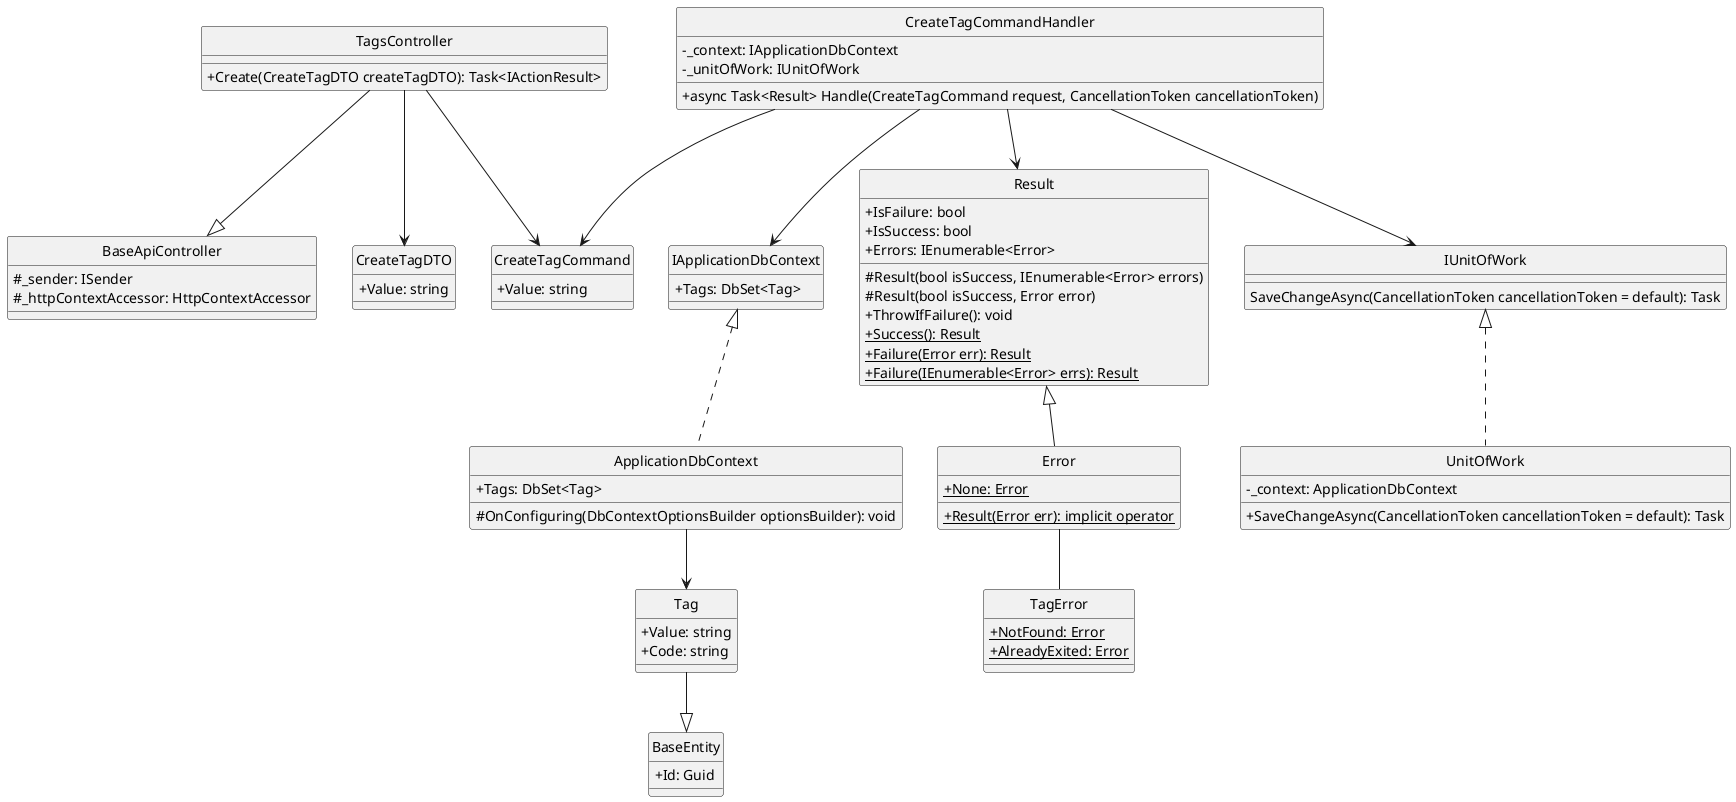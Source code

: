 @startuml 
hide circle
skinparam classAttributeIconSize 0

class BaseApiController {
    #_sender: ISender
    #_httpContextAccessor: HttpContextAccessor
}

class TagsController {
    +Create(CreateTagDTO createTagDTO): Task<IActionResult>
}

class CreateTagCommand {
    +Value: string
}

class CreateTagCommandHandler {
    -_context: IApplicationDbContext
    -_unitOfWork: IUnitOfWork
    +async Task<Result> Handle(CreateTagCommand request, CancellationToken cancellationToken)
}

class IApplicationDbContext {
    +Tags: DbSet<Tag> 
}

class ApplicationDbContext {
    +Tags: DbSet<Tag>
    #OnConfiguring(DbContextOptionsBuilder optionsBuilder): void
}

class Result {
    +IsFailure: bool
    +IsSuccess: bool
    +Errors: IEnumerable<Error> 
    #Result(bool isSuccess, IEnumerable<Error> errors)
    #Result(bool isSuccess, Error error)
    +ThrowIfFailure(): void
    +{static} Success(): Result
    +{static} Failure(Error err): Result
    +{static} Failure(IEnumerable<Error> errs): Result
}

class Error {
    +{static} None: Error
    +{static} Result(Error err): implicit operator
}

class IUnitOfWork {
    SaveChangeAsync(CancellationToken cancellationToken = default): Task
}

class UnitOfWork {
    -_context: ApplicationDbContext
    +SaveChangeAsync(CancellationToken cancellationToken = default): Task
}

class TagError {
    +{static} NotFound: Error
    +{static} AlreadyExited: Error
}

class CreateTagDTO {
    +Value: string
}

class BaseEntity {
    +Id: Guid
}

class Tag {
    +Value: string
    +Code: string 
}

'==== Create Tag Post ====
'API Layer
TagsController --|> BaseApiController
TagsController --> CreateTagCommand
TagsController --> CreateTagDTO
'Application Layer
CreateTagCommandHandler --> CreateTagCommand
CreateTagCommandHandler --> Result
CreateTagCommandHandler --> IUnitOfWork
CreateTagCommandHandler --> IApplicationDbContext
'Domain Layer
Result <|-- Error
Error -- TagError
Tag --|> BaseEntity
'Infrastructure Layer
IUnitOfWork <|.. UnitOfWork
IApplicationDbContext <|.. ApplicationDbContext
ApplicationDbContext --> Tag
@enduml